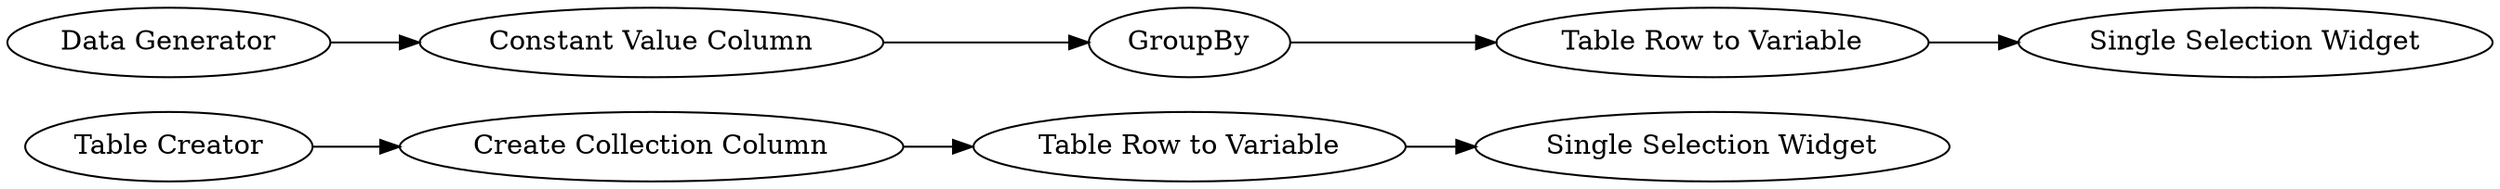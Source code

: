 digraph {
	7 -> 8
	4 -> 3
	8 -> 9
	3 -> 5
	5 -> 1
	6 -> 7
	2 -> 4
	5 [label="Table Row to Variable"]
	1 [label="Single Selection Widget"]
	7 [label="Create Collection Column"]
	9 [label="Single Selection Widget"]
	4 [label="Constant Value Column"]
	6 [label="Table Creator"]
	8 [label="Table Row to Variable"]
	3 [label=GroupBy]
	2 [label="Data Generator"]
	rankdir=LR
}
